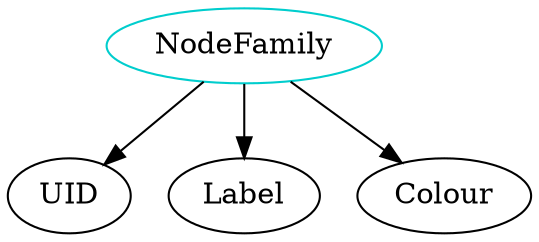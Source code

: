 digraph nodefamily{
NodeFamily -> UID;
NodeFamily -> Label;
NodeFamily -> Colour;
NodeFamily	[shape=oval, color=cyan3, label="NodeFamily"];
}
